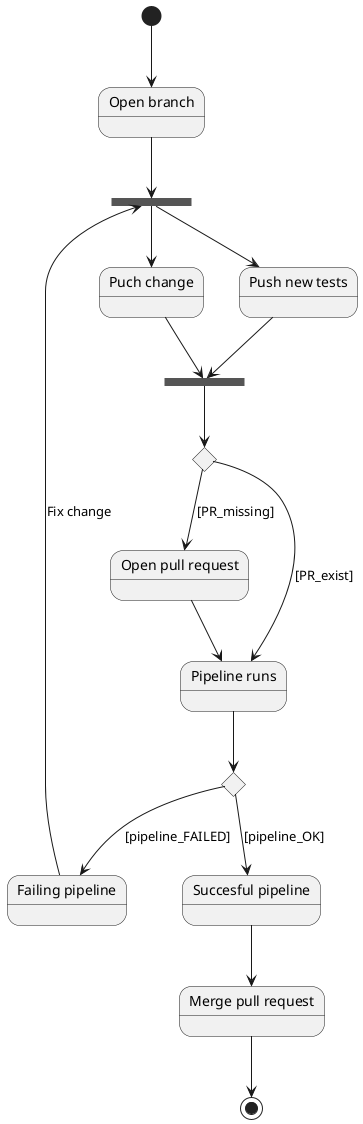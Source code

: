 @startuml "Regression pipeline flow"

State "Open branch" as bc
State "Puch change" as cp
State "Push new tests" as tp
State "Open pull request" as pro
State "Pipeline runs" as pr
State "Succesful pipeline" as sp
State "Failing pipeline" as fp
State "Merge pull request" as mpr
State fork_change <<fork>>
State join_change <<join>>
State choice_change <<choice>>
State choice_pipeline <<choice>>

[*] --> bc
bc --> fork_change
fork_change --> cp
fork_change --> tp
cp --> join_change
tp --> join_change
join_change --> choice_change
choice_change --> pro : [PR_missing]
choice_change --> pr : [PR_exist]
pro --> pr
pr --> choice_pipeline
choice_pipeline --> sp : [pipeline_OK]
choice_pipeline --> fp : [pipeline_FAILED]
fp --> fork_change : Fix change
sp --> mpr
mpr --> [*]

@enduml